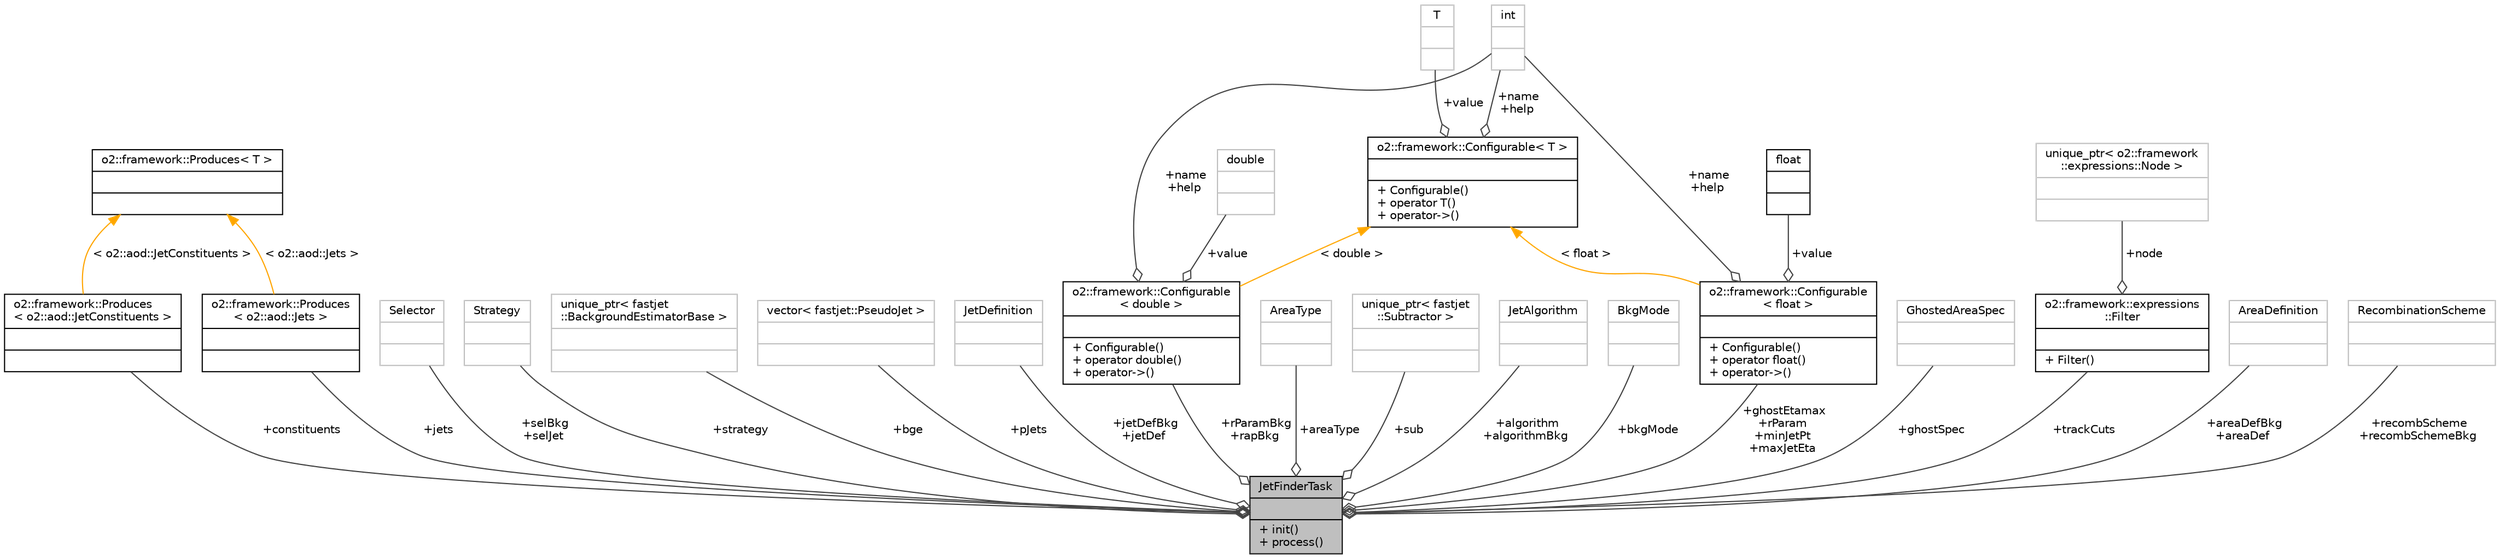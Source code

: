 digraph "JetFinderTask"
{
 // INTERACTIVE_SVG=YES
  bgcolor="transparent";
  edge [fontname="Helvetica",fontsize="10",labelfontname="Helvetica",labelfontsize="10"];
  node [fontname="Helvetica",fontsize="10",shape=record];
  Node1 [label="{JetFinderTask\n||+ init()\l+ process()\l}",height=0.2,width=0.4,color="black", fillcolor="grey75", style="filled", fontcolor="black"];
  Node2 -> Node1 [color="grey25",fontsize="10",style="solid",label=" +constituents" ,arrowhead="odiamond",fontname="Helvetica"];
  Node2 [label="{o2::framework::Produces\l\< o2::aod::JetConstituents \>\n||}",height=0.2,width=0.4,color="black",URL="$d6/d86/structo2_1_1framework_1_1Produces.html"];
  Node3 -> Node2 [dir="back",color="orange",fontsize="10",style="solid",label=" \< o2::aod::JetConstituents \>" ,fontname="Helvetica"];
  Node3 [label="{o2::framework::Produces\< T \>\n||}",height=0.2,width=0.4,color="black",URL="$d6/d86/structo2_1_1framework_1_1Produces.html"];
  Node4 -> Node1 [color="grey25",fontsize="10",style="solid",label=" +rParamBkg\n+rapBkg" ,arrowhead="odiamond",fontname="Helvetica"];
  Node4 [label="{o2::framework::Configurable\l\< double \>\n||+ Configurable()\l+ operator double()\l+ operator-\>()\l}",height=0.2,width=0.4,color="black",URL="$d8/d71/structo2_1_1framework_1_1Configurable.html"];
  Node5 -> Node4 [color="grey25",fontsize="10",style="solid",label=" +value" ,arrowhead="odiamond",fontname="Helvetica"];
  Node5 [label="{double\n||}",height=0.2,width=0.4,color="grey75"];
  Node6 -> Node4 [color="grey25",fontsize="10",style="solid",label=" +name\n+help" ,arrowhead="odiamond",fontname="Helvetica"];
  Node6 [label="{int\n||}",height=0.2,width=0.4,color="grey75"];
  Node7 -> Node4 [dir="back",color="orange",fontsize="10",style="solid",label=" \< double \>" ,fontname="Helvetica"];
  Node7 [label="{o2::framework::Configurable\< T \>\n||+ Configurable()\l+ operator T()\l+ operator-\>()\l}",height=0.2,width=0.4,color="black",URL="$d8/d71/structo2_1_1framework_1_1Configurable.html"];
  Node6 -> Node7 [color="grey25",fontsize="10",style="solid",label=" +name\n+help" ,arrowhead="odiamond",fontname="Helvetica"];
  Node8 -> Node7 [color="grey25",fontsize="10",style="solid",label=" +value" ,arrowhead="odiamond",fontname="Helvetica"];
  Node8 [label="{T\n||}",height=0.2,width=0.4,color="grey75"];
  Node9 -> Node1 [color="grey25",fontsize="10",style="solid",label=" +selBkg\n+selJet" ,arrowhead="odiamond",fontname="Helvetica"];
  Node9 [label="{Selector\n||}",height=0.2,width=0.4,color="grey75"];
  Node10 -> Node1 [color="grey25",fontsize="10",style="solid",label=" +strategy" ,arrowhead="odiamond",fontname="Helvetica"];
  Node10 [label="{Strategy\n||}",height=0.2,width=0.4,color="grey75"];
  Node11 -> Node1 [color="grey25",fontsize="10",style="solid",label=" +bge" ,arrowhead="odiamond",fontname="Helvetica"];
  Node11 [label="{unique_ptr\< fastjet\l::BackgroundEstimatorBase \>\n||}",height=0.2,width=0.4,color="grey75"];
  Node12 -> Node1 [color="grey25",fontsize="10",style="solid",label=" +pJets" ,arrowhead="odiamond",fontname="Helvetica"];
  Node12 [label="{vector\< fastjet::PseudoJet \>\n||}",height=0.2,width=0.4,color="grey75"];
  Node13 -> Node1 [color="grey25",fontsize="10",style="solid",label=" +jetDefBkg\n+jetDef" ,arrowhead="odiamond",fontname="Helvetica"];
  Node13 [label="{JetDefinition\n||}",height=0.2,width=0.4,color="grey75"];
  Node14 -> Node1 [color="grey25",fontsize="10",style="solid",label=" +ghostEtamax\n+rParam\n+minJetPt\n+maxJetEta" ,arrowhead="odiamond",fontname="Helvetica"];
  Node14 [label="{o2::framework::Configurable\l\< float \>\n||+ Configurable()\l+ operator float()\l+ operator-\>()\l}",height=0.2,width=0.4,color="black",URL="$d8/d71/structo2_1_1framework_1_1Configurable.html"];
  Node15 -> Node14 [color="grey25",fontsize="10",style="solid",label=" +value" ,arrowhead="odiamond",fontname="Helvetica"];
  Node15 [label="{float\n||}",height=0.2,width=0.4,color="black",URL="$d4/dc3/classfloat.html"];
  Node6 -> Node14 [color="grey25",fontsize="10",style="solid",label=" +name\n+help" ,arrowhead="odiamond",fontname="Helvetica"];
  Node7 -> Node14 [dir="back",color="orange",fontsize="10",style="solid",label=" \< float \>" ,fontname="Helvetica"];
  Node16 -> Node1 [color="grey25",fontsize="10",style="solid",label=" +areaType" ,arrowhead="odiamond",fontname="Helvetica"];
  Node16 [label="{AreaType\n||}",height=0.2,width=0.4,color="grey75"];
  Node17 -> Node1 [color="grey25",fontsize="10",style="solid",label=" +sub" ,arrowhead="odiamond",fontname="Helvetica"];
  Node17 [label="{unique_ptr\< fastjet\l::Subtractor \>\n||}",height=0.2,width=0.4,color="grey75"];
  Node18 -> Node1 [color="grey25",fontsize="10",style="solid",label=" +algorithm\n+algorithmBkg" ,arrowhead="odiamond",fontname="Helvetica"];
  Node18 [label="{JetAlgorithm\n||}",height=0.2,width=0.4,color="grey75"];
  Node19 -> Node1 [color="grey25",fontsize="10",style="solid",label=" +bkgMode" ,arrowhead="odiamond",fontname="Helvetica"];
  Node19 [label="{BkgMode\n||}",height=0.2,width=0.4,color="grey75"];
  Node20 -> Node1 [color="grey25",fontsize="10",style="solid",label=" +trackCuts" ,arrowhead="odiamond",fontname="Helvetica"];
  Node20 [label="{o2::framework::expressions\l::Filter\n||+ Filter()\l}",height=0.2,width=0.4,color="black",URL="$d1/d9a/structo2_1_1framework_1_1expressions_1_1Filter.html",tooltip="A struct, containing the root of the expression tree. "];
  Node21 -> Node20 [color="grey25",fontsize="10",style="solid",label=" +node" ,arrowhead="odiamond",fontname="Helvetica"];
  Node21 [label="{unique_ptr\< o2::framework\l::expressions::Node \>\n||}",height=0.2,width=0.4,color="grey75"];
  Node22 -> Node1 [color="grey25",fontsize="10",style="solid",label=" +ghostSpec" ,arrowhead="odiamond",fontname="Helvetica"];
  Node22 [label="{GhostedAreaSpec\n||}",height=0.2,width=0.4,color="grey75"];
  Node23 -> Node1 [color="grey25",fontsize="10",style="solid",label=" +jets" ,arrowhead="odiamond",fontname="Helvetica"];
  Node23 [label="{o2::framework::Produces\l\< o2::aod::Jets \>\n||}",height=0.2,width=0.4,color="black",URL="$d6/d86/structo2_1_1framework_1_1Produces.html"];
  Node3 -> Node23 [dir="back",color="orange",fontsize="10",style="solid",label=" \< o2::aod::Jets \>" ,fontname="Helvetica"];
  Node24 -> Node1 [color="grey25",fontsize="10",style="solid",label=" +areaDefBkg\n+areaDef" ,arrowhead="odiamond",fontname="Helvetica"];
  Node24 [label="{AreaDefinition\n||}",height=0.2,width=0.4,color="grey75"];
  Node25 -> Node1 [color="grey25",fontsize="10",style="solid",label=" +recombScheme\n+recombSchemeBkg" ,arrowhead="odiamond",fontname="Helvetica"];
  Node25 [label="{RecombinationScheme\n||}",height=0.2,width=0.4,color="grey75"];
}
